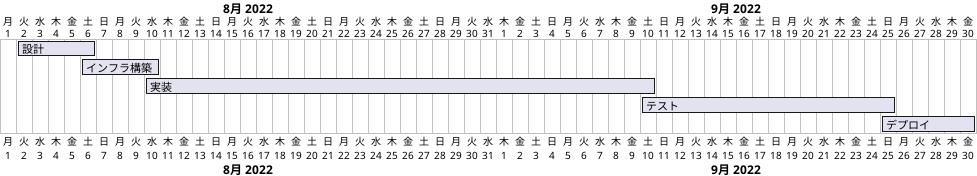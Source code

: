 @startgantt phase01
language ja

Project starts 2022-08-01
[設計] starts 2022-08-02 and ends 2022-08-6
[インフラ構築] starts 2022-08-06 and ends 2022-08-10
[実装] starts 2022-08-10 and ends 2022-09-10
[テスト] starts 2022-09-10 and ends 2022-09-25
[デプロイ] starts 2022-09-25 and ends 2022-09-30
@endgantt
